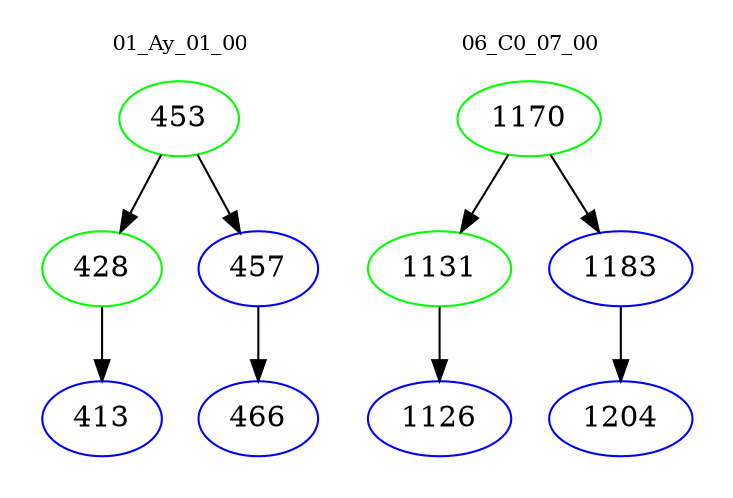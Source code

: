 digraph{
subgraph cluster_0 {
color = white
label = "01_Ay_01_00";
fontsize=10;
T0_453 [label="453", color="green"]
T0_453 -> T0_428 [color="black"]
T0_428 [label="428", color="green"]
T0_428 -> T0_413 [color="black"]
T0_413 [label="413", color="blue"]
T0_453 -> T0_457 [color="black"]
T0_457 [label="457", color="blue"]
T0_457 -> T0_466 [color="black"]
T0_466 [label="466", color="blue"]
}
subgraph cluster_1 {
color = white
label = "06_C0_07_00";
fontsize=10;
T1_1170 [label="1170", color="green"]
T1_1170 -> T1_1131 [color="black"]
T1_1131 [label="1131", color="green"]
T1_1131 -> T1_1126 [color="black"]
T1_1126 [label="1126", color="blue"]
T1_1170 -> T1_1183 [color="black"]
T1_1183 [label="1183", color="blue"]
T1_1183 -> T1_1204 [color="black"]
T1_1204 [label="1204", color="blue"]
}
}
